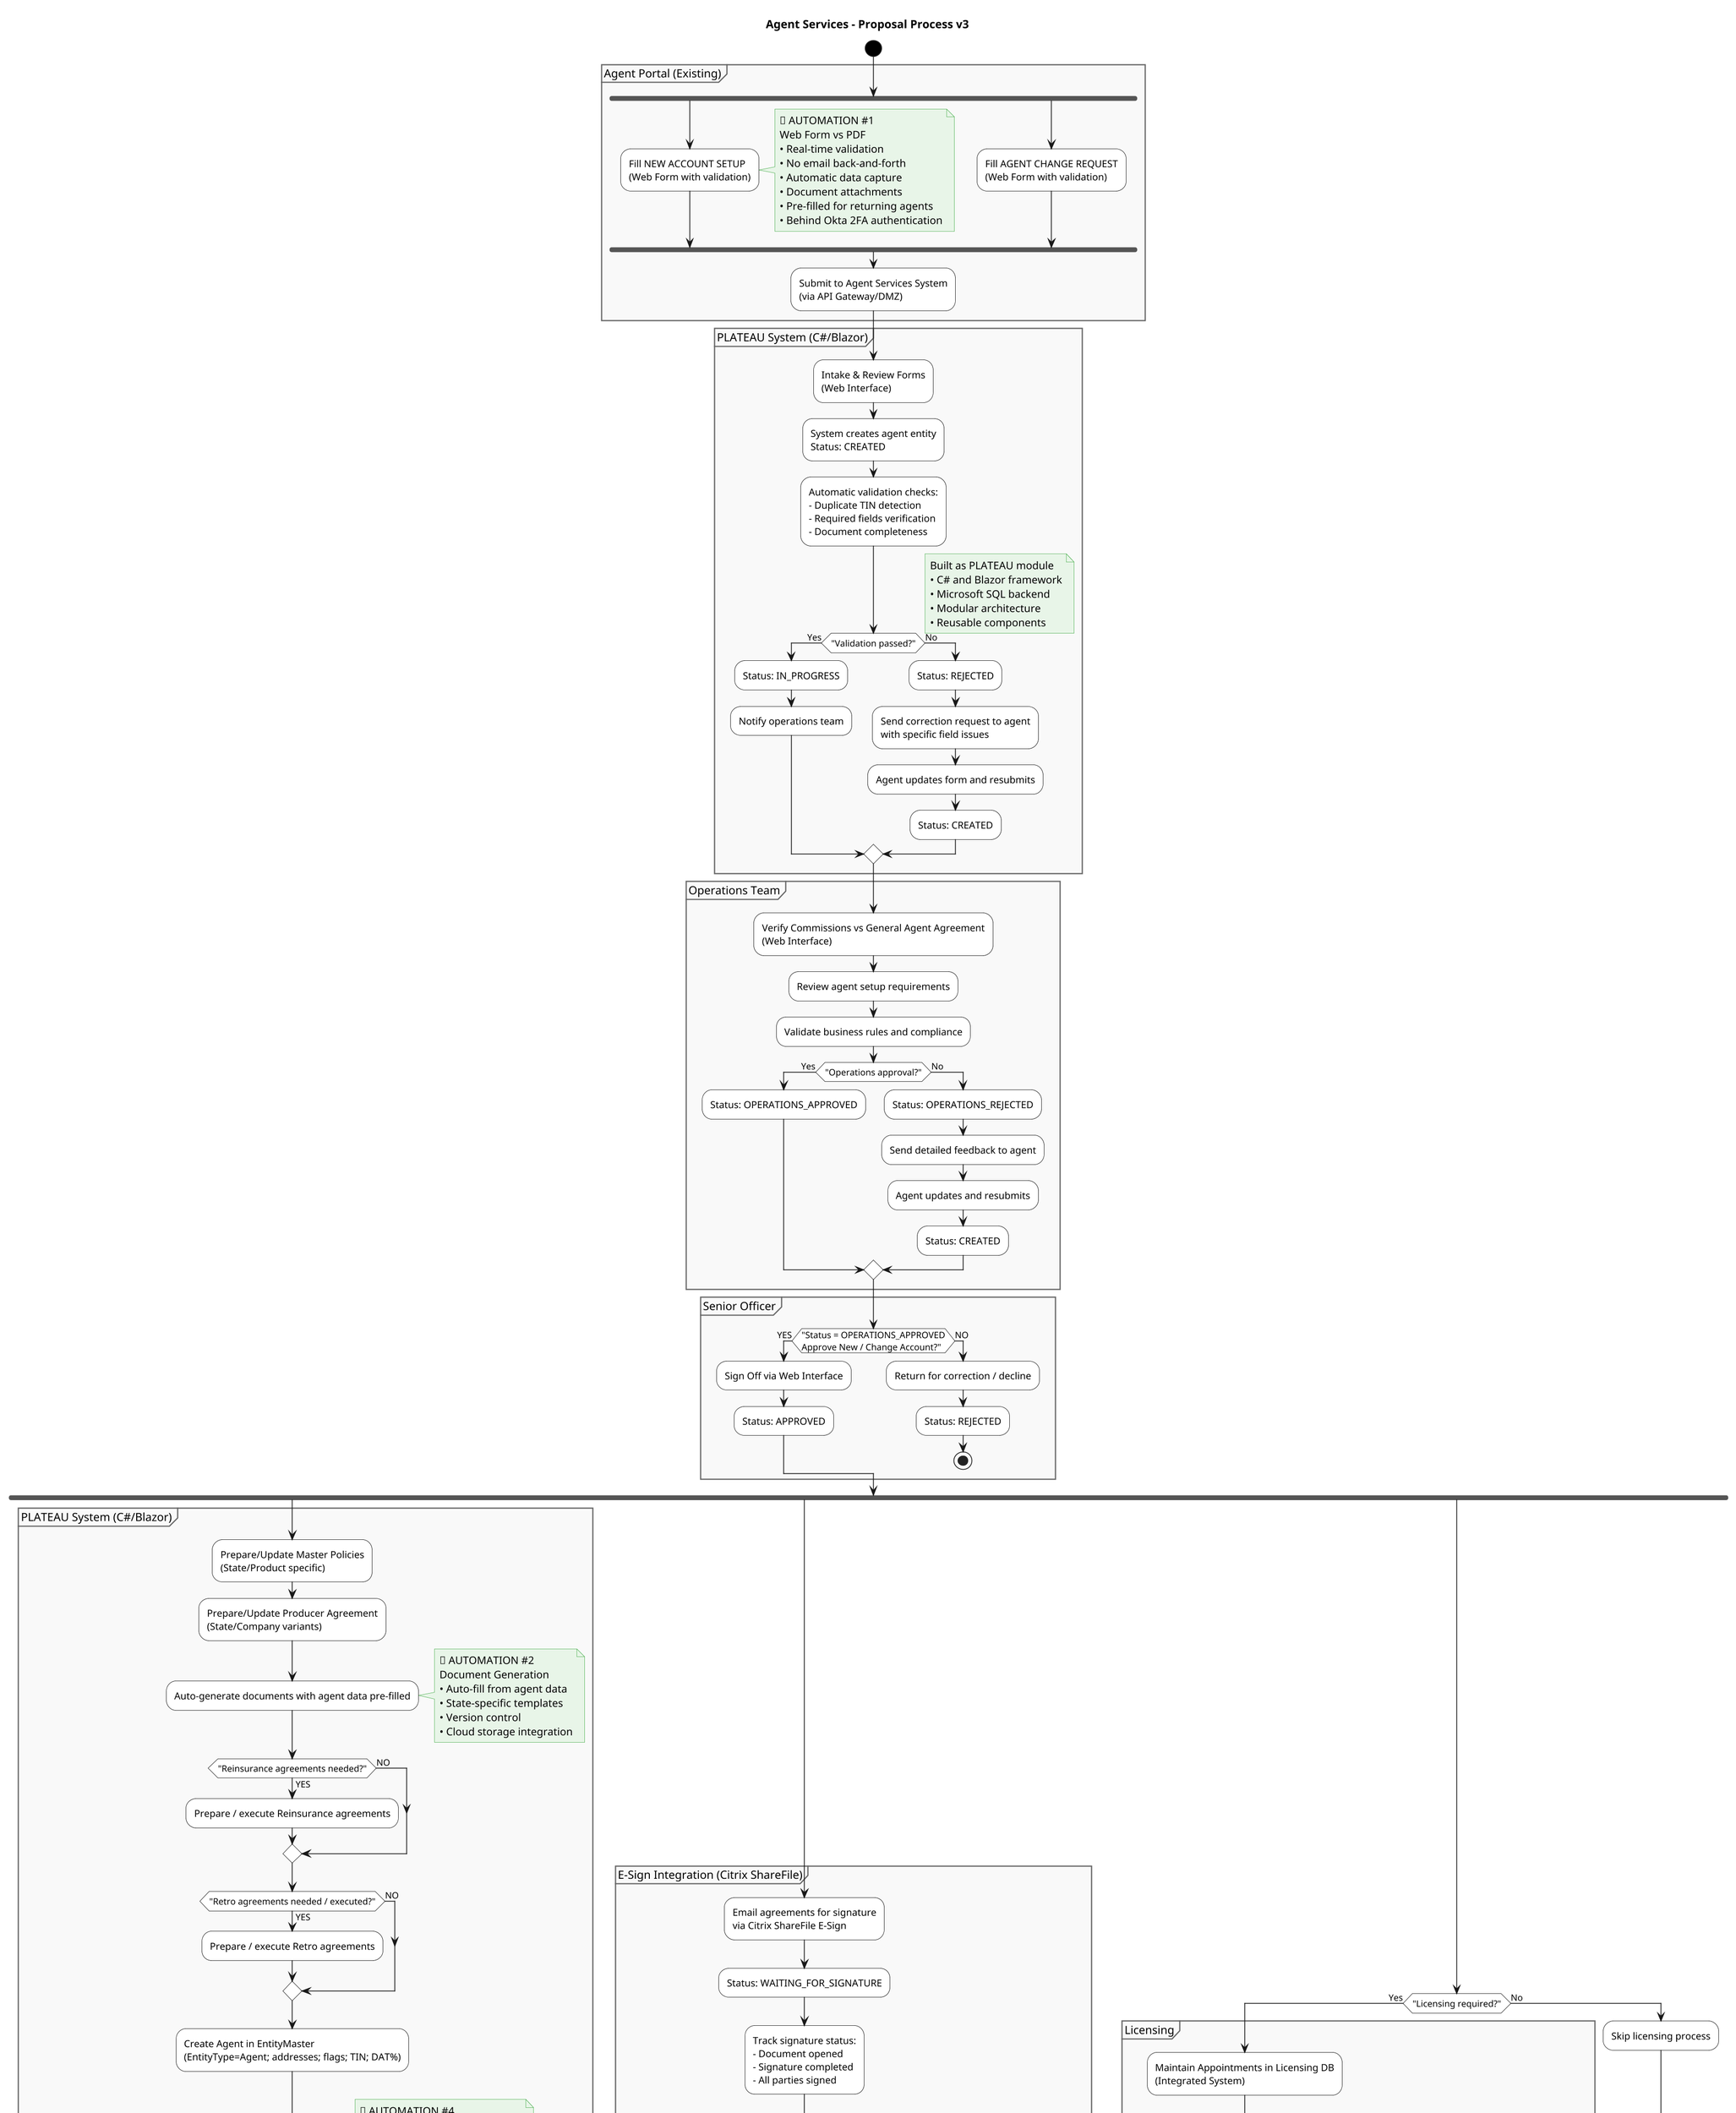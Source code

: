 @startuml
title Agent Services - Proposal Process v3

skinparam dpi 150
skinparam activity {
  BackgroundColor White
  BorderColor Black
  StartColor Black
  EndColor Black
  DiamondBackgroundColor White
  DiamondBorderColor Black
  RoundCorner 20
}
skinparam note {
  BackgroundColor #E8F5E8
  BorderColor #4CAF50
}
skinparam partitionBorderColor #666666
skinparam partitionBackgroundColor #F9F9F9
skinparam shadowing false

start

partition "Agent Portal (Existing)" {
  fork
    :Fill NEW ACCOUNT SETUP\n(Web Form with validation);
    note right
    🚀 AUTOMATION #1
    Web Form vs PDF
    • Real-time validation
    • No email back-and-forth
    • Automatic data capture
    • Document attachments
    • Pre-filled for returning agents
    • Behind Okta 2FA authentication
    end note
  fork again
    :Fill AGENT CHANGE REQUEST\n(Web Form with validation);
  end fork
  :Submit to Agent Services System\n(via API Gateway/DMZ);
}

partition "PLATEAU System (C#/Blazor)" {
  :Intake & Review Forms\n(Web Interface);
  :System creates agent entity\nStatus: CREATED;
  :Automatic validation checks:\n- Duplicate TIN detection\n- Required fields verification\n- Document completeness;
  if ("Validation passed?") then (Yes)
    :Status: IN_PROGRESS;
    :Notify operations team;
  else (No)
    :Status: REJECTED;
    :Send correction request to agent\nwith specific field issues;
    :Agent updates form and resubmits;
    :Status: CREATED;
  endif
  note right
    Built as PLATEAU module
    • C# and Blazor framework
    • Microsoft SQL backend
    • Modular architecture
    • Reusable components
    end note
}

partition "Operations Team" {
  :Verify Commissions vs General Agent Agreement\n(Web Interface);
  :Review agent setup requirements;
  :Validate business rules and compliance;
  if ("Operations approval?") then (Yes)
    :Status: OPERATIONS_APPROVED;
  else (No)
    :Status: OPERATIONS_REJECTED;
    :Send detailed feedback to agent;
    :Agent updates and resubmits;
    :Status: CREATED;
  endif
}

partition "Senior Officer" {
  if ("Status = OPERATIONS_APPROVED\nApprove New / Change Account?") then (YES)
    :Sign Off via Web Interface;
    :Status: APPROVED;
  else (NO)
    :Return for correction / decline;
    :Status: REJECTED;
    stop
  endif
}

' -------------------- PARALLEL PROCESSES STARTING RIGHT AFTER SENIOR OFFICER APPROVAL --------------------
fork

partition "PLATEAU System (C#/Blazor)" {
  :Prepare/Update Master Policies\n(State/Product specific);
  :Prepare/Update Producer Agreement\n(State/Company variants);
  :Auto-generate documents with agent data pre-filled;
  note right
  🚀 AUTOMATION #2
  Document Generation
  • Auto-fill from agent data
  • State-specific templates
  • Version control
  • Cloud storage integration
  end note

  if ("Reinsurance agreements needed?") then (YES)
    :Prepare / execute Reinsurance agreements;
  else (NO)
  endif

  if ("Retro agreements needed / executed?") then (YES)
    :Prepare / execute Retro agreements;
  else (NO)
  endif

  :Create Agent in EntityMaster\n(EntityType=Agent; addresses; flags; TIN; DAT%);
  :Status: PENDING;
  note right
  🚀 AUTOMATION #4
  Automated Database Setup
  • No manual Excel operations
  • Hierarchical table management
  • Bulk operations support
  • Audit logging
  end note

  :Wait for First Monthly Report\n(arrears, 3–5 day rescission);
  if ("First report received?") then (YES)
    :Complete Agent Setup;
    :AgentSetupDirect (plans) «NEVER DELETE»;
    :AgentSetupMasterCredit (commission, reins, risk, term, rates);
    :AgentSetupValuesCredit (durations 0-100 via Table_Num);
    :Optional: Copy all from old agent;
    :Reinsurance Setups;
    :Retro Setups;
    :Level II Setups;
    :Status: ACTIVE;
  else (NO)
    :Remain Pending;
    :No Plan Tables Configured;
  endif
}

fork again

partition "E-Sign Integration (Citrix ShareFile)" {
  :Email agreements for signature\nvia Citrix ShareFile E-Sign;
  :Status: WAITING_FOR_SIGNATURE;
  :Track signature status:\n- Document opened\n- Signature completed\n- All parties signed;
  if ("All signatures completed?") then (Yes)
    :Status: SIGNED;
    :Receive signed documents;
    :Store signed documents in system;
  else (No)
    :Send reminder notifications;
    :Wait for completion;
  endif
  note right
  🚀 AUTOMATION #3
  E-Sign Integration
  • Citrix ShareFile with E-Sign capabilities
  • Automated signature tracking
  • Reminder notifications
  • Document storage
  • Status synchronization
  end note
}

fork again

if ("Licensing required?") then (Yes)
  partition "Licensing" {
    :Maintain Appointments in Licensing DB\n(Integrated System);
    :Automated Monthly Letters – New/Terminated;
    :Automated Annual Letters (Jan): roster cleanup\nwith email validation and delivery tracking;
    note right
    🚀 AUTOMATION #5
    Licensing Integration
    • Automated letter generation
    • Email validation and tracking
    • Reduced manual printing/mailing
    • Integrated appointment management
    end note
  }
else (No)
  :Skip licensing process;
endif

end fork

' -------------------- PLATFORM INTEGRATION (AFTER LICENSING COMPLETE) --------------------
partition "Platform Integration" {
  note right
    Platform Integration happens AFTER
    licensing is complete (agent must be
    licensed before they can start working)
  end note
  if ("Certificate available?") then (YES)
    :Request Certificate from Platform;
  else (NO)
    :Program Certificate;
  endif

  :Create Worksheets and/or Questionnaires;
  :Perform Testing to Verify\nCalculations & Population;
  :Send worksheet and release forms\nto loan platform provider;
  :Enable forms and rates on platform;
}

note right
  Operations & Claims is a SEPARATE PROJECT
  (not part of Agent Services setup)
end note

' -------------------- EXCEPTION HANDLING (AFTER BUSINESS PROCESSING) --------------------
partition "Exception Handling" {
  note right
    Exception handling occurs AFTER
    business has been processed
    and exceptions come in
  end note
  
  if ("Commission mismatch?\nPlan mismatch?") then (YES)
    :Review originals;
    :Correct contracts;
    :Resend for signatures;
  else (NO)
    :Proceed;
  endif

  if ("Premium calculation errors?\nDocument errors?") then (YES)
    :Review setup;
    :Review rates/worksheets sent to agent;
    fork
      :Update APS to correct;
    fork again
      :Update with Agent to correct;
    end fork
  else (NO)
    :No further action;
  endif
}

end
@enduml

